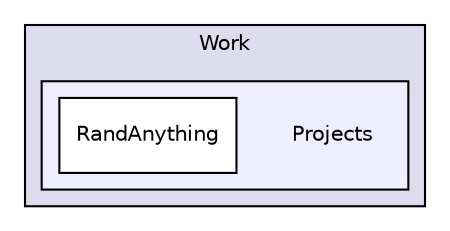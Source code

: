 digraph "Projects" {
  compound=true
  node [ fontsize="10", fontname="Helvetica"];
  edge [ labelfontsize="10", labelfontname="Helvetica"];
  subgraph clusterdir_dbe9e9e18af2b3d47931e4572261ca7b {
    graph [ bgcolor="#ddddee", pencolor="black", label="Work" fontname="Helvetica", fontsize="10", URL="dir_dbe9e9e18af2b3d47931e4572261ca7b.html"]
  subgraph clusterdir_2d988d2645a00edd0ba380e381769b6b {
    graph [ bgcolor="#eeeeff", pencolor="black", label="" URL="dir_2d988d2645a00edd0ba380e381769b6b.html"];
    dir_2d988d2645a00edd0ba380e381769b6b [shape=plaintext label="Projects"];
    dir_1fa39cc216f949bf813287acf1d39a04 [shape=box label="RandAnything" color="black" fillcolor="white" style="filled" URL="dir_1fa39cc216f949bf813287acf1d39a04.html"];
  }
  }
}

